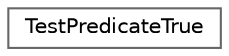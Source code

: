 digraph "类继承关系图"
{
 // LATEX_PDF_SIZE
  bgcolor="transparent";
  edge [fontname=Helvetica,fontsize=10,labelfontname=Helvetica,labelfontsize=10];
  node [fontname=Helvetica,fontsize=10,shape=box,height=0.2,width=0.4];
  rankdir="LR";
  Node0 [id="Node000000",label="TestPredicateTrue",height=0.2,width=0.4,color="grey40", fillcolor="white", style="filled",URL="$struct_test_predicate_true.html",tooltip=" "];
}
